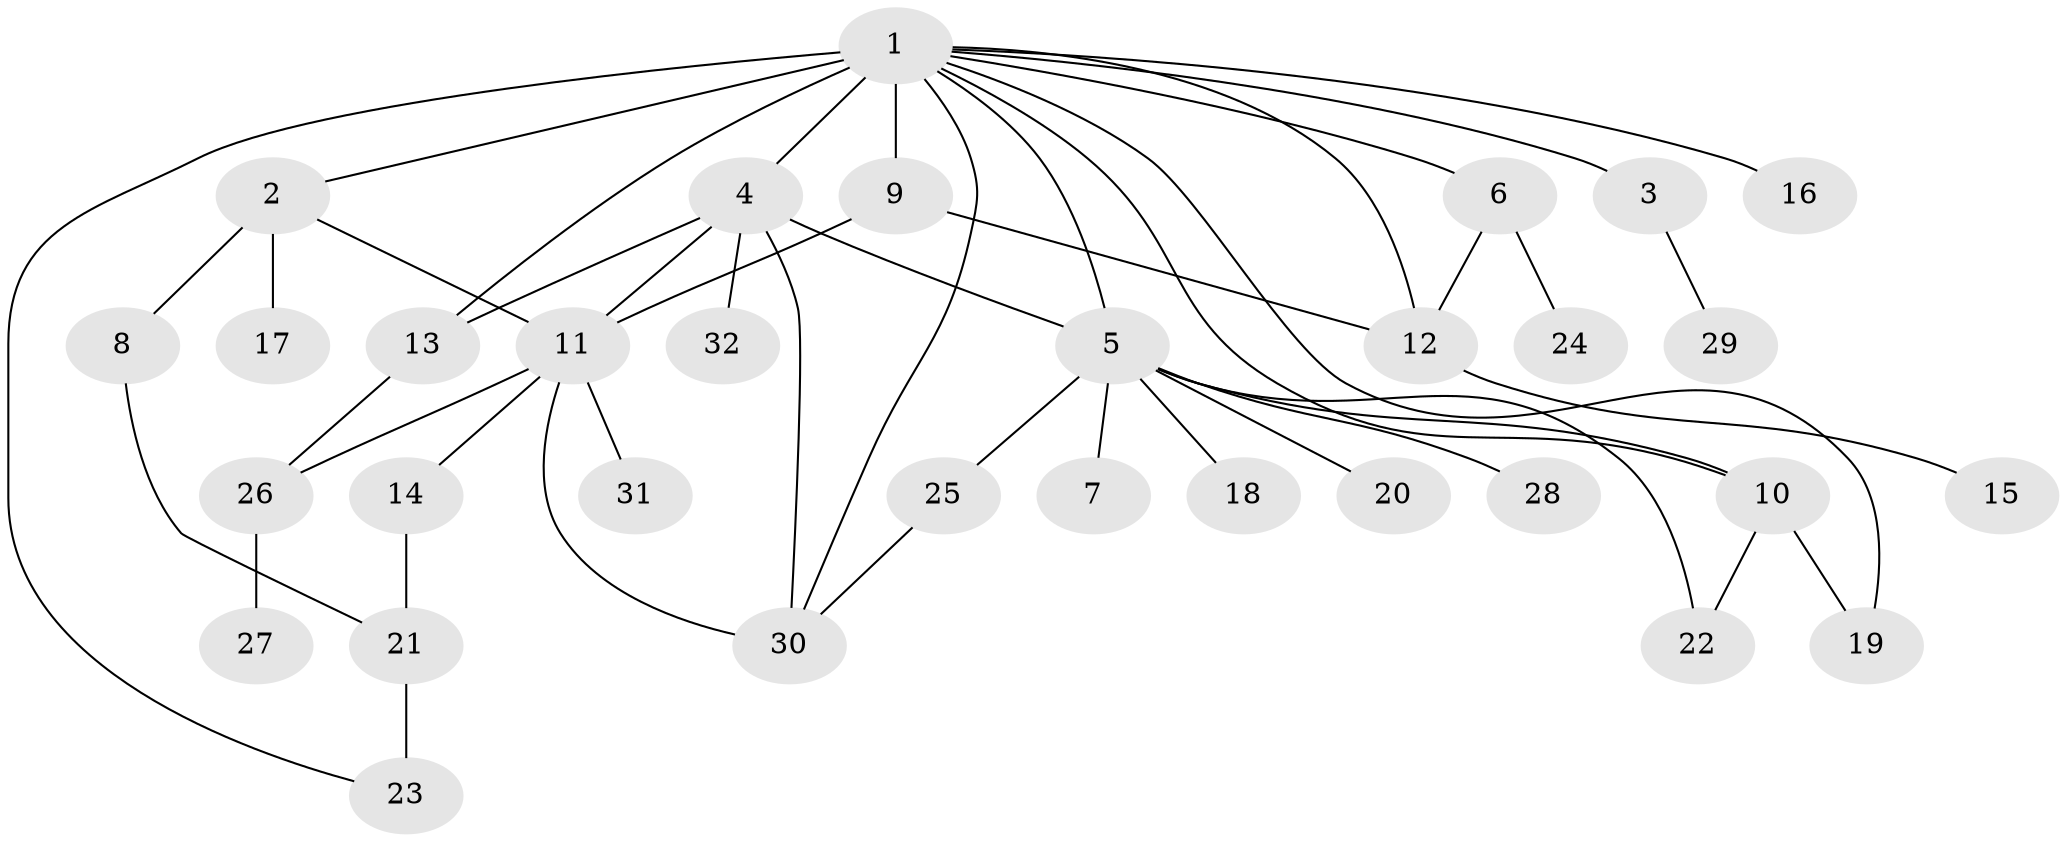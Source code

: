 // original degree distribution, {21: 0.015873015873015872, 6: 0.047619047619047616, 3: 0.1111111111111111, 2: 0.25396825396825395, 10: 0.015873015873015872, 4: 0.047619047619047616, 1: 0.4603174603174603, 9: 0.015873015873015872, 5: 0.031746031746031744}
// Generated by graph-tools (version 1.1) at 2025/35/03/09/25 02:35:18]
// undirected, 32 vertices, 46 edges
graph export_dot {
graph [start="1"]
  node [color=gray90,style=filled];
  1;
  2;
  3;
  4;
  5;
  6;
  7;
  8;
  9;
  10;
  11;
  12;
  13;
  14;
  15;
  16;
  17;
  18;
  19;
  20;
  21;
  22;
  23;
  24;
  25;
  26;
  27;
  28;
  29;
  30;
  31;
  32;
  1 -- 2 [weight=1.0];
  1 -- 3 [weight=2.0];
  1 -- 4 [weight=6.0];
  1 -- 5 [weight=1.0];
  1 -- 6 [weight=1.0];
  1 -- 9 [weight=1.0];
  1 -- 10 [weight=1.0];
  1 -- 12 [weight=1.0];
  1 -- 13 [weight=1.0];
  1 -- 16 [weight=1.0];
  1 -- 19 [weight=1.0];
  1 -- 23 [weight=1.0];
  1 -- 30 [weight=1.0];
  2 -- 8 [weight=1.0];
  2 -- 11 [weight=1.0];
  2 -- 17 [weight=2.0];
  3 -- 29 [weight=1.0];
  4 -- 5 [weight=1.0];
  4 -- 11 [weight=1.0];
  4 -- 13 [weight=1.0];
  4 -- 30 [weight=1.0];
  4 -- 32 [weight=1.0];
  5 -- 7 [weight=1.0];
  5 -- 10 [weight=2.0];
  5 -- 18 [weight=1.0];
  5 -- 20 [weight=1.0];
  5 -- 22 [weight=1.0];
  5 -- 25 [weight=1.0];
  5 -- 28 [weight=1.0];
  6 -- 12 [weight=1.0];
  6 -- 24 [weight=1.0];
  8 -- 21 [weight=1.0];
  9 -- 11 [weight=1.0];
  9 -- 12 [weight=1.0];
  10 -- 19 [weight=1.0];
  10 -- 22 [weight=1.0];
  11 -- 14 [weight=1.0];
  11 -- 26 [weight=2.0];
  11 -- 30 [weight=1.0];
  11 -- 31 [weight=1.0];
  12 -- 15 [weight=1.0];
  13 -- 26 [weight=1.0];
  14 -- 21 [weight=1.0];
  21 -- 23 [weight=3.0];
  25 -- 30 [weight=1.0];
  26 -- 27 [weight=2.0];
}
